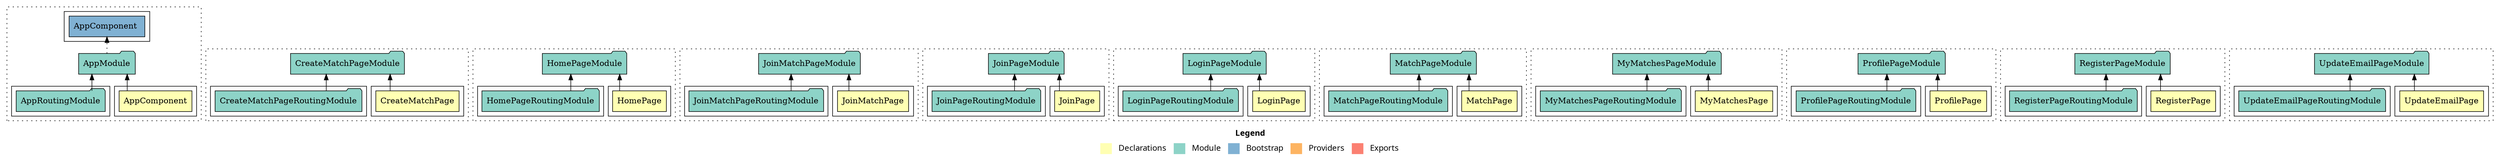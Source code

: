 digraph dependencies { node [shape="rect", style="filled", colorscheme=set312]; ranksep=0.4; compound=false; remincross=true; splines=true; splines=ortho; rankdir=LR; rankdir=TB; rankdir=BT; label=<<table BORDER="0"> <tr> <td colspan="5" align="center"><b>Legend</b></td> </tr> <tr> <td> <table BORDER="0"> <tr> <td bgcolor="#ffffb3" width="20"></td> <td>  Declarations</td> </tr> </table> </td> <td> <table BORDER="0"> <tr> <td bgcolor="#8dd3c7" width="20"></td> <td>  Module</td> </tr> </table> </td> <td> <table BORDER="0"> <tr> <td bgcolor="#80b1d3" width="20"></td> <td>  Bootstrap</td> </tr> </table> </td> <td> <table BORDER="0"> <tr> <td bgcolor="#fdb462" width="20"></td> <td>  Providers</td> </tr> </table> </td> <td> <table BORDER="0"> <tr> <td bgcolor="#fb8072" width="20"></td> <td>  Exports</td> </tr> </table> </td> </tr></table>>; ratio=compress; fontname="sans-serif";  subgraph "cluster_AppModule" { label=""; style="dotted";node [shape="folder", fillcolor=1]; subgraph cluster_AppModule_declarations { style="solid";node [style="filled", shape="rect"]; node [fillcolor=2]; "AppComponent"; }  "AppComponent" -> "AppModule" [style="solid", lhead="cluster_AppModule" ltail="cluster_AppModule_declarations"]; subgraph "cluster_AppModule_AppComponent_providers" { style="solid";  }    subgraph cluster_AppModule_imports { style="solid"; node [style="filled", fillcolor=1, shape="rect"];    "AppRoutingModule" [label="AppRoutingModule", shape="folder"];   }    "AppRoutingModule" -> "AppModule" [lhead="cluster_AppModule", ltail="cluster_AppModule_imports"];     subgraph cluster_AppModule_exports { style="solid";node [style="filled", fillcolor=4, shape="rect"];}    subgraph cluster_AppModule_bootstrap { style="solid"; node [style="filled", fillcolor=5, shape="rect"];  "AppComponent " [label="AppComponent ", shape="rect"]  }  "AppModule" -> "AppComponent " [style="dotted", lhead="cluster_AppModule_bootstrap" ltail="cluster_AppModule"];    subgraph cluster_AppModule_providers { style="solid"; node [style="filled", fillcolor=6, shape="rect"];   }     }  subgraph "cluster_AppRoutingModule" { label=""; style="dotted";node [shape="folder", fillcolor=1]; subgraph cluster_AppRoutingModule_declarations { style="solid";node [style="filled", shape="rect"]; }    subgraph cluster_AppRoutingModule_imports { style="solid"; node [style="filled", fillcolor=1, shape="rect"];   }     subgraph cluster_AppRoutingModule_exports { style="solid";node [style="filled", fillcolor=4, shape="rect"];}    subgraph cluster_AppRoutingModule_bootstrap { style="solid"; node [style="filled", fillcolor=5, shape="rect"];  }    subgraph cluster_AppRoutingModule_providers { style="solid"; node [style="filled", fillcolor=6, shape="rect"];   }     }  subgraph "cluster_CreateMatchPageModule" { label=""; style="dotted";node [shape="folder", fillcolor=1]; subgraph cluster_CreateMatchPageModule_declarations { style="solid";node [style="filled", shape="rect"]; node [fillcolor=2]; "CreateMatchPage"; }  "CreateMatchPage" -> "CreateMatchPageModule" [style="solid", lhead="cluster_CreateMatchPageModule" ltail="cluster_CreateMatchPageModule_declarations"]; subgraph "cluster_CreateMatchPageModule_CreateMatchPage_providers" { style="solid";  }    subgraph cluster_CreateMatchPageModule_imports { style="solid"; node [style="filled", fillcolor=1, shape="rect"];    "CreateMatchPageRoutingModule" [label="CreateMatchPageRoutingModule", shape="folder"];   }    "CreateMatchPageRoutingModule" -> "CreateMatchPageModule" [lhead="cluster_CreateMatchPageModule", ltail="cluster_CreateMatchPageModule_imports"];     subgraph cluster_CreateMatchPageModule_exports { style="solid";node [style="filled", fillcolor=4, shape="rect"];}    subgraph cluster_CreateMatchPageModule_bootstrap { style="solid"; node [style="filled", fillcolor=5, shape="rect"];  }    subgraph cluster_CreateMatchPageModule_providers { style="solid"; node [style="filled", fillcolor=6, shape="rect"];   }     }  subgraph "cluster_CreateMatchPageRoutingModule" { label=""; style="dotted";node [shape="folder", fillcolor=1]; subgraph cluster_CreateMatchPageRoutingModule_declarations { style="solid";node [style="filled", shape="rect"]; }    subgraph cluster_CreateMatchPageRoutingModule_imports { style="solid"; node [style="filled", fillcolor=1, shape="rect"];   }     subgraph cluster_CreateMatchPageRoutingModule_exports { style="solid";node [style="filled", fillcolor=4, shape="rect"];}    subgraph cluster_CreateMatchPageRoutingModule_bootstrap { style="solid"; node [style="filled", fillcolor=5, shape="rect"];  }    subgraph cluster_CreateMatchPageRoutingModule_providers { style="solid"; node [style="filled", fillcolor=6, shape="rect"];   }     }  subgraph "cluster_HomePageModule" { label=""; style="dotted";node [shape="folder", fillcolor=1]; subgraph cluster_HomePageModule_declarations { style="solid";node [style="filled", shape="rect"]; node [fillcolor=2]; "HomePage"; }  "HomePage" -> "HomePageModule" [style="solid", lhead="cluster_HomePageModule" ltail="cluster_HomePageModule_declarations"]; subgraph "cluster_HomePageModule_HomePage_providers" { style="solid";  }    subgraph cluster_HomePageModule_imports { style="solid"; node [style="filled", fillcolor=1, shape="rect"];    "HomePageRoutingModule" [label="HomePageRoutingModule", shape="folder"];   }    "HomePageRoutingModule" -> "HomePageModule" [lhead="cluster_HomePageModule", ltail="cluster_HomePageModule_imports"];     subgraph cluster_HomePageModule_exports { style="solid";node [style="filled", fillcolor=4, shape="rect"];}    subgraph cluster_HomePageModule_bootstrap { style="solid"; node [style="filled", fillcolor=5, shape="rect"];  }    subgraph cluster_HomePageModule_providers { style="solid"; node [style="filled", fillcolor=6, shape="rect"];   }     }  subgraph "cluster_HomePageRoutingModule" { label=""; style="dotted";node [shape="folder", fillcolor=1]; subgraph cluster_HomePageRoutingModule_declarations { style="solid";node [style="filled", shape="rect"]; }    subgraph cluster_HomePageRoutingModule_imports { style="solid"; node [style="filled", fillcolor=1, shape="rect"];   }     subgraph cluster_HomePageRoutingModule_exports { style="solid";node [style="filled", fillcolor=4, shape="rect"];}    subgraph cluster_HomePageRoutingModule_bootstrap { style="solid"; node [style="filled", fillcolor=5, shape="rect"];  }    subgraph cluster_HomePageRoutingModule_providers { style="solid"; node [style="filled", fillcolor=6, shape="rect"];   }     }  subgraph "cluster_JoinMatchPageModule" { label=""; style="dotted";node [shape="folder", fillcolor=1]; subgraph cluster_JoinMatchPageModule_declarations { style="solid";node [style="filled", shape="rect"]; node [fillcolor=2]; "JoinMatchPage"; }  "JoinMatchPage" -> "JoinMatchPageModule" [style="solid", lhead="cluster_JoinMatchPageModule" ltail="cluster_JoinMatchPageModule_declarations"]; subgraph "cluster_JoinMatchPageModule_JoinMatchPage_providers" { style="solid";  }    subgraph cluster_JoinMatchPageModule_imports { style="solid"; node [style="filled", fillcolor=1, shape="rect"];    "JoinMatchPageRoutingModule" [label="JoinMatchPageRoutingModule", shape="folder"];   }    "JoinMatchPageRoutingModule" -> "JoinMatchPageModule" [lhead="cluster_JoinMatchPageModule", ltail="cluster_JoinMatchPageModule_imports"];     subgraph cluster_JoinMatchPageModule_exports { style="solid";node [style="filled", fillcolor=4, shape="rect"];}    subgraph cluster_JoinMatchPageModule_bootstrap { style="solid"; node [style="filled", fillcolor=5, shape="rect"];  }    subgraph cluster_JoinMatchPageModule_providers { style="solid"; node [style="filled", fillcolor=6, shape="rect"];   }     }  subgraph "cluster_JoinMatchPageRoutingModule" { label=""; style="dotted";node [shape="folder", fillcolor=1]; subgraph cluster_JoinMatchPageRoutingModule_declarations { style="solid";node [style="filled", shape="rect"]; }    subgraph cluster_JoinMatchPageRoutingModule_imports { style="solid"; node [style="filled", fillcolor=1, shape="rect"];   }     subgraph cluster_JoinMatchPageRoutingModule_exports { style="solid";node [style="filled", fillcolor=4, shape="rect"];}    subgraph cluster_JoinMatchPageRoutingModule_bootstrap { style="solid"; node [style="filled", fillcolor=5, shape="rect"];  }    subgraph cluster_JoinMatchPageRoutingModule_providers { style="solid"; node [style="filled", fillcolor=6, shape="rect"];   }     }  subgraph "cluster_JoinPageModule" { label=""; style="dotted";node [shape="folder", fillcolor=1]; subgraph cluster_JoinPageModule_declarations { style="solid";node [style="filled", shape="rect"]; node [fillcolor=2]; "JoinPage"; }  "JoinPage" -> "JoinPageModule" [style="solid", lhead="cluster_JoinPageModule" ltail="cluster_JoinPageModule_declarations"]; subgraph "cluster_JoinPageModule_JoinPage_providers" { style="solid";  }    subgraph cluster_JoinPageModule_imports { style="solid"; node [style="filled", fillcolor=1, shape="rect"];    "JoinPageRoutingModule" [label="JoinPageRoutingModule", shape="folder"];   }    "JoinPageRoutingModule" -> "JoinPageModule" [lhead="cluster_JoinPageModule", ltail="cluster_JoinPageModule_imports"];     subgraph cluster_JoinPageModule_exports { style="solid";node [style="filled", fillcolor=4, shape="rect"];}    subgraph cluster_JoinPageModule_bootstrap { style="solid"; node [style="filled", fillcolor=5, shape="rect"];  }    subgraph cluster_JoinPageModule_providers { style="solid"; node [style="filled", fillcolor=6, shape="rect"];   }     }  subgraph "cluster_JoinPageRoutingModule" { label=""; style="dotted";node [shape="folder", fillcolor=1]; subgraph cluster_JoinPageRoutingModule_declarations { style="solid";node [style="filled", shape="rect"]; }    subgraph cluster_JoinPageRoutingModule_imports { style="solid"; node [style="filled", fillcolor=1, shape="rect"];   }     subgraph cluster_JoinPageRoutingModule_exports { style="solid";node [style="filled", fillcolor=4, shape="rect"];}    subgraph cluster_JoinPageRoutingModule_bootstrap { style="solid"; node [style="filled", fillcolor=5, shape="rect"];  }    subgraph cluster_JoinPageRoutingModule_providers { style="solid"; node [style="filled", fillcolor=6, shape="rect"];   }     }  subgraph "cluster_LoginPageModule" { label=""; style="dotted";node [shape="folder", fillcolor=1]; subgraph cluster_LoginPageModule_declarations { style="solid";node [style="filled", shape="rect"]; node [fillcolor=2]; "LoginPage"; }  "LoginPage" -> "LoginPageModule" [style="solid", lhead="cluster_LoginPageModule" ltail="cluster_LoginPageModule_declarations"]; subgraph "cluster_LoginPageModule_LoginPage_providers" { style="solid";  }    subgraph cluster_LoginPageModule_imports { style="solid"; node [style="filled", fillcolor=1, shape="rect"];    "LoginPageRoutingModule" [label="LoginPageRoutingModule", shape="folder"];   }    "LoginPageRoutingModule" -> "LoginPageModule" [lhead="cluster_LoginPageModule", ltail="cluster_LoginPageModule_imports"];     subgraph cluster_LoginPageModule_exports { style="solid";node [style="filled", fillcolor=4, shape="rect"];}    subgraph cluster_LoginPageModule_bootstrap { style="solid"; node [style="filled", fillcolor=5, shape="rect"];  }    subgraph cluster_LoginPageModule_providers { style="solid"; node [style="filled", fillcolor=6, shape="rect"];   }     }  subgraph "cluster_LoginPageRoutingModule" { label=""; style="dotted";node [shape="folder", fillcolor=1]; subgraph cluster_LoginPageRoutingModule_declarations { style="solid";node [style="filled", shape="rect"]; }    subgraph cluster_LoginPageRoutingModule_imports { style="solid"; node [style="filled", fillcolor=1, shape="rect"];   }     subgraph cluster_LoginPageRoutingModule_exports { style="solid";node [style="filled", fillcolor=4, shape="rect"];}    subgraph cluster_LoginPageRoutingModule_bootstrap { style="solid"; node [style="filled", fillcolor=5, shape="rect"];  }    subgraph cluster_LoginPageRoutingModule_providers { style="solid"; node [style="filled", fillcolor=6, shape="rect"];   }     }  subgraph "cluster_MatchPageModule" { label=""; style="dotted";node [shape="folder", fillcolor=1]; subgraph cluster_MatchPageModule_declarations { style="solid";node [style="filled", shape="rect"]; node [fillcolor=2]; "MatchPage"; }  "MatchPage" -> "MatchPageModule" [style="solid", lhead="cluster_MatchPageModule" ltail="cluster_MatchPageModule_declarations"]; subgraph "cluster_MatchPageModule_MatchPage_providers" { style="solid";  }    subgraph cluster_MatchPageModule_imports { style="solid"; node [style="filled", fillcolor=1, shape="rect"];    "MatchPageRoutingModule" [label="MatchPageRoutingModule", shape="folder"];   }    "MatchPageRoutingModule" -> "MatchPageModule" [lhead="cluster_MatchPageModule", ltail="cluster_MatchPageModule_imports"];     subgraph cluster_MatchPageModule_exports { style="solid";node [style="filled", fillcolor=4, shape="rect"];}    subgraph cluster_MatchPageModule_bootstrap { style="solid"; node [style="filled", fillcolor=5, shape="rect"];  }    subgraph cluster_MatchPageModule_providers { style="solid"; node [style="filled", fillcolor=6, shape="rect"];   }     }  subgraph "cluster_MatchPageRoutingModule" { label=""; style="dotted";node [shape="folder", fillcolor=1]; subgraph cluster_MatchPageRoutingModule_declarations { style="solid";node [style="filled", shape="rect"]; }    subgraph cluster_MatchPageRoutingModule_imports { style="solid"; node [style="filled", fillcolor=1, shape="rect"];   }     subgraph cluster_MatchPageRoutingModule_exports { style="solid";node [style="filled", fillcolor=4, shape="rect"];}    subgraph cluster_MatchPageRoutingModule_bootstrap { style="solid"; node [style="filled", fillcolor=5, shape="rect"];  }    subgraph cluster_MatchPageRoutingModule_providers { style="solid"; node [style="filled", fillcolor=6, shape="rect"];   }     }  subgraph "cluster_MyMatchesPageModule" { label=""; style="dotted";node [shape="folder", fillcolor=1]; subgraph cluster_MyMatchesPageModule_declarations { style="solid";node [style="filled", shape="rect"]; node [fillcolor=2]; "MyMatchesPage"; }  "MyMatchesPage" -> "MyMatchesPageModule" [style="solid", lhead="cluster_MyMatchesPageModule" ltail="cluster_MyMatchesPageModule_declarations"]; subgraph "cluster_MyMatchesPageModule_MyMatchesPage_providers" { style="solid";  }    subgraph cluster_MyMatchesPageModule_imports { style="solid"; node [style="filled", fillcolor=1, shape="rect"];    "MyMatchesPageRoutingModule" [label="MyMatchesPageRoutingModule", shape="folder"];   }    "MyMatchesPageRoutingModule" -> "MyMatchesPageModule" [lhead="cluster_MyMatchesPageModule", ltail="cluster_MyMatchesPageModule_imports"];     subgraph cluster_MyMatchesPageModule_exports { style="solid";node [style="filled", fillcolor=4, shape="rect"];}    subgraph cluster_MyMatchesPageModule_bootstrap { style="solid"; node [style="filled", fillcolor=5, shape="rect"];  }    subgraph cluster_MyMatchesPageModule_providers { style="solid"; node [style="filled", fillcolor=6, shape="rect"];   }     }  subgraph "cluster_MyMatchesPageRoutingModule" { label=""; style="dotted";node [shape="folder", fillcolor=1]; subgraph cluster_MyMatchesPageRoutingModule_declarations { style="solid";node [style="filled", shape="rect"]; }    subgraph cluster_MyMatchesPageRoutingModule_imports { style="solid"; node [style="filled", fillcolor=1, shape="rect"];   }     subgraph cluster_MyMatchesPageRoutingModule_exports { style="solid";node [style="filled", fillcolor=4, shape="rect"];}    subgraph cluster_MyMatchesPageRoutingModule_bootstrap { style="solid"; node [style="filled", fillcolor=5, shape="rect"];  }    subgraph cluster_MyMatchesPageRoutingModule_providers { style="solid"; node [style="filled", fillcolor=6, shape="rect"];   }     }  subgraph "cluster_ProfilePageModule" { label=""; style="dotted";node [shape="folder", fillcolor=1]; subgraph cluster_ProfilePageModule_declarations { style="solid";node [style="filled", shape="rect"]; node [fillcolor=2]; "ProfilePage"; }  "ProfilePage" -> "ProfilePageModule" [style="solid", lhead="cluster_ProfilePageModule" ltail="cluster_ProfilePageModule_declarations"]; subgraph "cluster_ProfilePageModule_ProfilePage_providers" { style="solid";  }    subgraph cluster_ProfilePageModule_imports { style="solid"; node [style="filled", fillcolor=1, shape="rect"];    "ProfilePageRoutingModule" [label="ProfilePageRoutingModule", shape="folder"];   }    "ProfilePageRoutingModule" -> "ProfilePageModule" [lhead="cluster_ProfilePageModule", ltail="cluster_ProfilePageModule_imports"];     subgraph cluster_ProfilePageModule_exports { style="solid";node [style="filled", fillcolor=4, shape="rect"];}    subgraph cluster_ProfilePageModule_bootstrap { style="solid"; node [style="filled", fillcolor=5, shape="rect"];  }    subgraph cluster_ProfilePageModule_providers { style="solid"; node [style="filled", fillcolor=6, shape="rect"];   }     }  subgraph "cluster_ProfilePageRoutingModule" { label=""; style="dotted";node [shape="folder", fillcolor=1]; subgraph cluster_ProfilePageRoutingModule_declarations { style="solid";node [style="filled", shape="rect"]; }    subgraph cluster_ProfilePageRoutingModule_imports { style="solid"; node [style="filled", fillcolor=1, shape="rect"];   }     subgraph cluster_ProfilePageRoutingModule_exports { style="solid";node [style="filled", fillcolor=4, shape="rect"];}    subgraph cluster_ProfilePageRoutingModule_bootstrap { style="solid"; node [style="filled", fillcolor=5, shape="rect"];  }    subgraph cluster_ProfilePageRoutingModule_providers { style="solid"; node [style="filled", fillcolor=6, shape="rect"];   }     }  subgraph "cluster_RegisterPageModule" { label=""; style="dotted";node [shape="folder", fillcolor=1]; subgraph cluster_RegisterPageModule_declarations { style="solid";node [style="filled", shape="rect"]; node [fillcolor=2]; "RegisterPage"; }  "RegisterPage" -> "RegisterPageModule" [style="solid", lhead="cluster_RegisterPageModule" ltail="cluster_RegisterPageModule_declarations"]; subgraph "cluster_RegisterPageModule_RegisterPage_providers" { style="solid";  }    subgraph cluster_RegisterPageModule_imports { style="solid"; node [style="filled", fillcolor=1, shape="rect"];    "RegisterPageRoutingModule" [label="RegisterPageRoutingModule", shape="folder"];   }    "RegisterPageRoutingModule" -> "RegisterPageModule" [lhead="cluster_RegisterPageModule", ltail="cluster_RegisterPageModule_imports"];     subgraph cluster_RegisterPageModule_exports { style="solid";node [style="filled", fillcolor=4, shape="rect"];}    subgraph cluster_RegisterPageModule_bootstrap { style="solid"; node [style="filled", fillcolor=5, shape="rect"];  }    subgraph cluster_RegisterPageModule_providers { style="solid"; node [style="filled", fillcolor=6, shape="rect"];   }     }  subgraph "cluster_RegisterPageRoutingModule" { label=""; style="dotted";node [shape="folder", fillcolor=1]; subgraph cluster_RegisterPageRoutingModule_declarations { style="solid";node [style="filled", shape="rect"]; }    subgraph cluster_RegisterPageRoutingModule_imports { style="solid"; node [style="filled", fillcolor=1, shape="rect"];   }     subgraph cluster_RegisterPageRoutingModule_exports { style="solid";node [style="filled", fillcolor=4, shape="rect"];}    subgraph cluster_RegisterPageRoutingModule_bootstrap { style="solid"; node [style="filled", fillcolor=5, shape="rect"];  }    subgraph cluster_RegisterPageRoutingModule_providers { style="solid"; node [style="filled", fillcolor=6, shape="rect"];   }     }  subgraph "cluster_UpdateEmailPageModule" { label=""; style="dotted";node [shape="folder", fillcolor=1]; subgraph cluster_UpdateEmailPageModule_declarations { style="solid";node [style="filled", shape="rect"]; node [fillcolor=2]; "UpdateEmailPage"; }  "UpdateEmailPage" -> "UpdateEmailPageModule" [style="solid", lhead="cluster_UpdateEmailPageModule" ltail="cluster_UpdateEmailPageModule_declarations"]; subgraph "cluster_UpdateEmailPageModule_UpdateEmailPage_providers" { style="solid";  }    subgraph cluster_UpdateEmailPageModule_imports { style="solid"; node [style="filled", fillcolor=1, shape="rect"];    "UpdateEmailPageRoutingModule" [label="UpdateEmailPageRoutingModule", shape="folder"];   }    "UpdateEmailPageRoutingModule" -> "UpdateEmailPageModule" [lhead="cluster_UpdateEmailPageModule", ltail="cluster_UpdateEmailPageModule_imports"];     subgraph cluster_UpdateEmailPageModule_exports { style="solid";node [style="filled", fillcolor=4, shape="rect"];}    subgraph cluster_UpdateEmailPageModule_bootstrap { style="solid"; node [style="filled", fillcolor=5, shape="rect"];  }    subgraph cluster_UpdateEmailPageModule_providers { style="solid"; node [style="filled", fillcolor=6, shape="rect"];   }     }  subgraph "cluster_UpdateEmailPageRoutingModule" { label=""; style="dotted";node [shape="folder", fillcolor=1]; subgraph cluster_UpdateEmailPageRoutingModule_declarations { style="solid";node [style="filled", shape="rect"]; }    subgraph cluster_UpdateEmailPageRoutingModule_imports { style="solid"; node [style="filled", fillcolor=1, shape="rect"];   }     subgraph cluster_UpdateEmailPageRoutingModule_exports { style="solid";node [style="filled", fillcolor=4, shape="rect"];}    subgraph cluster_UpdateEmailPageRoutingModule_bootstrap { style="solid"; node [style="filled", fillcolor=5, shape="rect"];  }    subgraph cluster_UpdateEmailPageRoutingModule_providers { style="solid"; node [style="filled", fillcolor=6, shape="rect"];   }     }  }